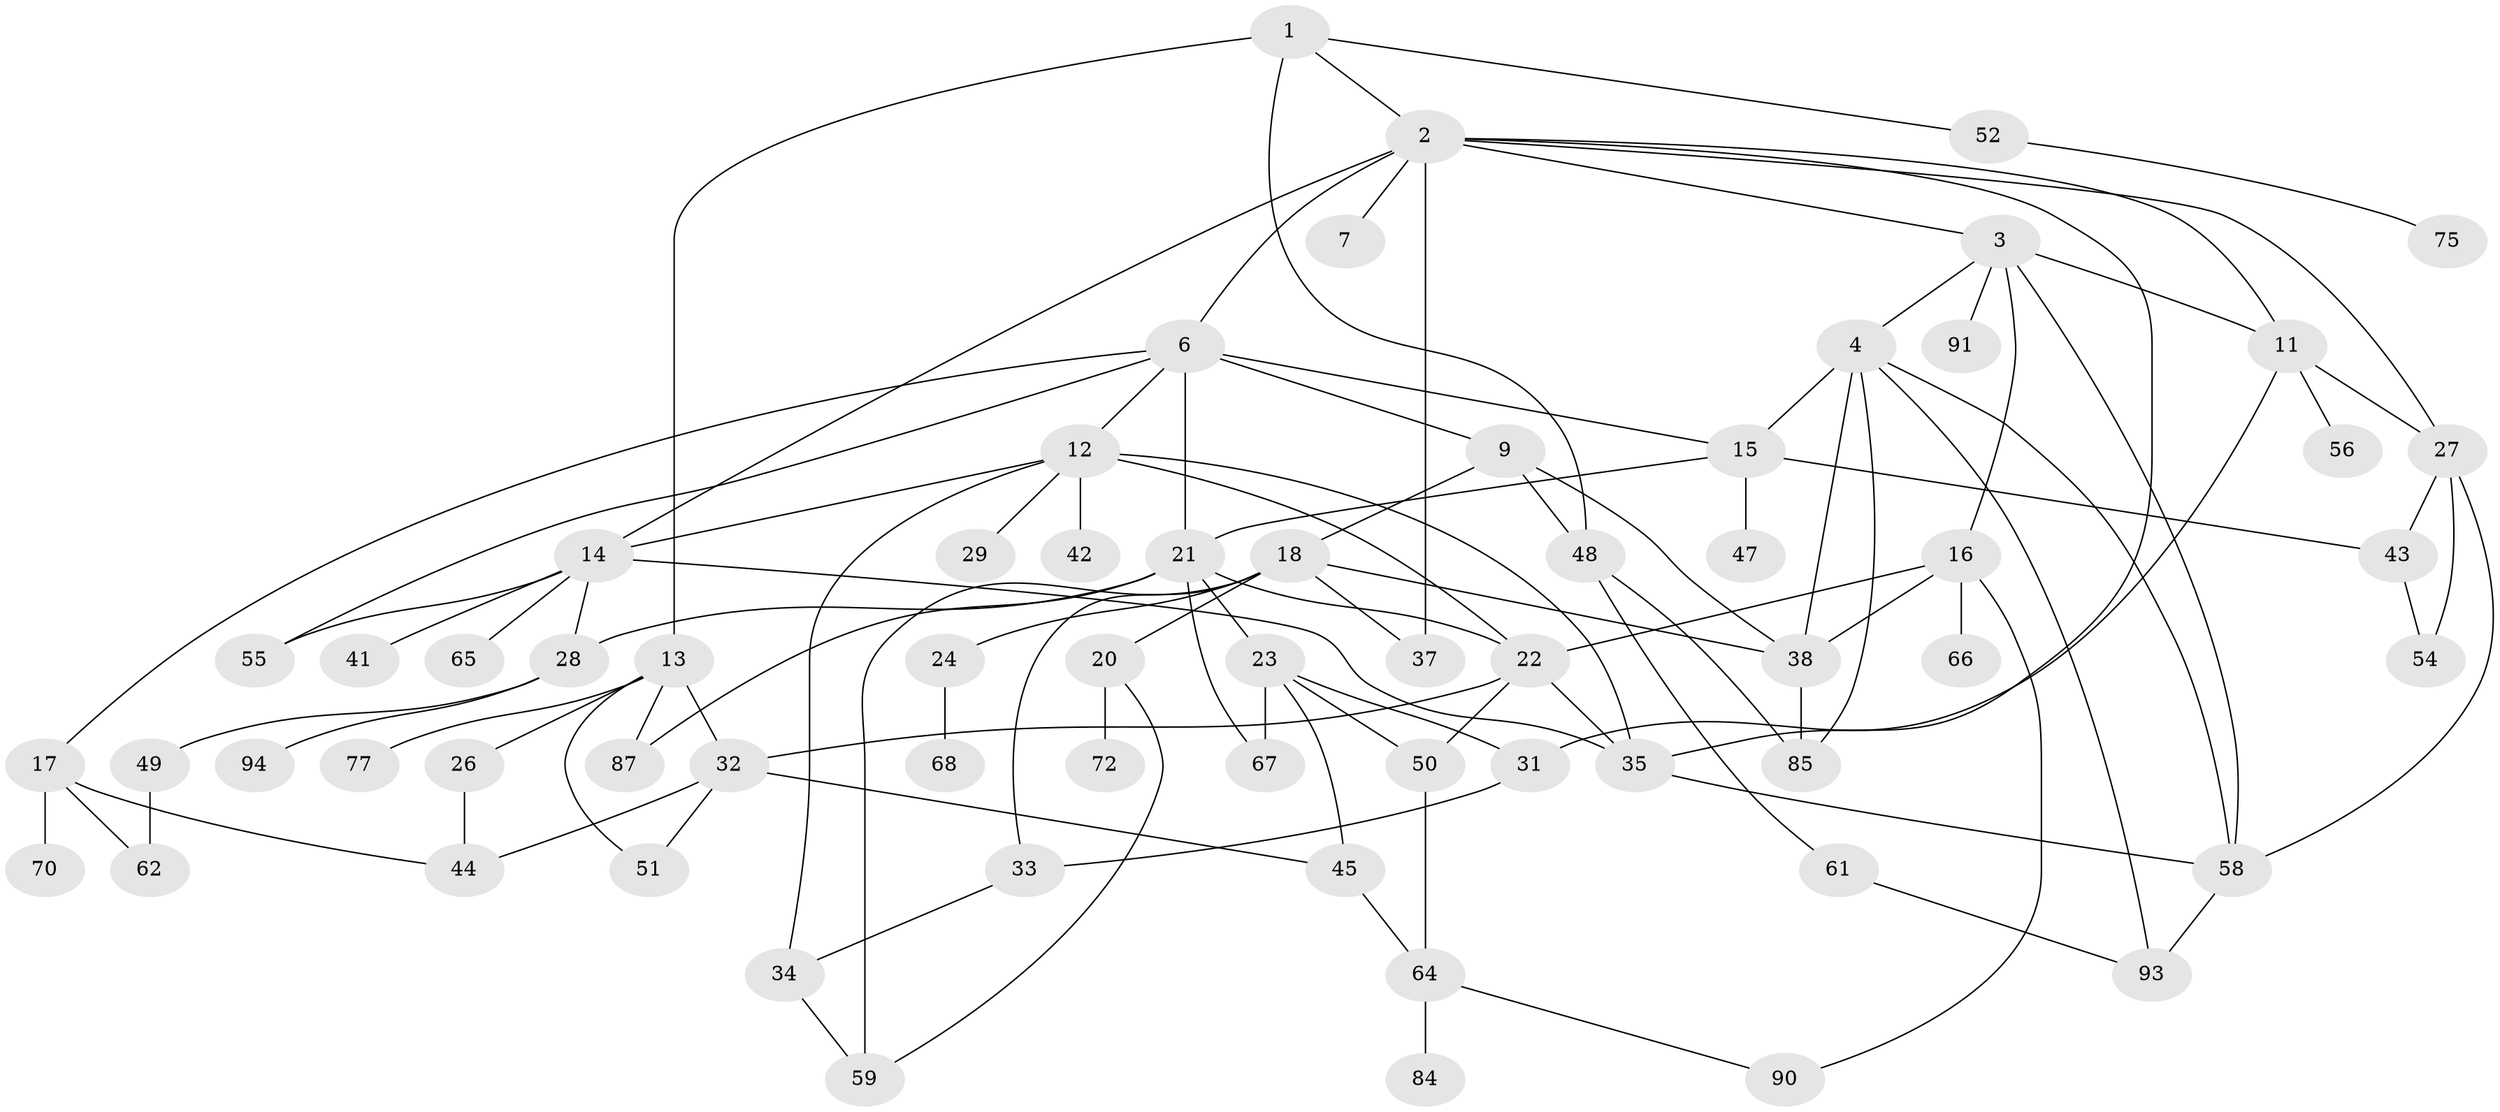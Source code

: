 // Generated by graph-tools (version 1.1) at 2025/51/02/27/25 19:51:38]
// undirected, 65 vertices, 106 edges
graph export_dot {
graph [start="1"]
  node [color=gray90,style=filled];
  1;
  2 [super="+5"];
  3 [super="+8"];
  4 [super="+92"];
  6 [super="+10"];
  7;
  9;
  11 [super="+46"];
  12 [super="+88"];
  13 [super="+63"];
  14 [super="+30"];
  15 [super="+36"];
  16 [super="+39"];
  17 [super="+53"];
  18 [super="+19"];
  20;
  21 [super="+73"];
  22 [super="+25"];
  23 [super="+40"];
  24;
  26;
  27;
  28;
  29;
  31;
  32 [super="+76"];
  33;
  34 [super="+83"];
  35 [super="+79"];
  37;
  38 [super="+82"];
  41;
  42 [super="+78"];
  43 [super="+80"];
  44 [super="+57"];
  45 [super="+69"];
  47;
  48 [super="+60"];
  49;
  50;
  51;
  52;
  54;
  55;
  56;
  58 [super="+86"];
  59;
  61 [super="+74"];
  62;
  64 [super="+71"];
  65;
  66;
  67 [super="+81"];
  68;
  70;
  72 [super="+89"];
  75;
  77;
  84;
  85;
  87;
  90;
  91;
  93;
  94;
  1 -- 2;
  1 -- 13;
  1 -- 52;
  1 -- 48;
  2 -- 3;
  2 -- 7;
  2 -- 35;
  2 -- 37;
  2 -- 6;
  2 -- 27;
  2 -- 11;
  2 -- 14;
  3 -- 4;
  3 -- 16;
  3 -- 11;
  3 -- 91;
  3 -- 58;
  4 -- 38;
  4 -- 93;
  4 -- 58;
  4 -- 85;
  4 -- 15;
  6 -- 9;
  6 -- 12;
  6 -- 17;
  6 -- 15;
  6 -- 21;
  6 -- 55;
  9 -- 18;
  9 -- 48;
  9 -- 38;
  11 -- 27;
  11 -- 31;
  11 -- 56;
  12 -- 22;
  12 -- 29;
  12 -- 42;
  12 -- 34;
  12 -- 14;
  12 -- 35;
  13 -- 26;
  13 -- 51;
  13 -- 87;
  13 -- 32;
  13 -- 77;
  14 -- 65;
  14 -- 35;
  14 -- 55;
  14 -- 41;
  14 -- 28;
  15 -- 47;
  15 -- 43;
  15 -- 21;
  16 -- 66;
  16 -- 90;
  16 -- 38;
  16 -- 22;
  17 -- 70;
  17 -- 62;
  17 -- 44;
  18 -- 20;
  18 -- 24;
  18 -- 33;
  18 -- 59;
  18 -- 37;
  18 -- 38;
  20 -- 72;
  20 -- 59;
  21 -- 23 [weight=2];
  21 -- 28;
  21 -- 67;
  21 -- 22;
  21 -- 87;
  22 -- 32;
  22 -- 50;
  22 -- 35;
  23 -- 50;
  23 -- 45;
  23 -- 31;
  23 -- 67;
  24 -- 68;
  26 -- 44;
  27 -- 43;
  27 -- 54;
  27 -- 58;
  28 -- 49;
  28 -- 94;
  31 -- 33;
  32 -- 44;
  32 -- 51;
  32 -- 45;
  33 -- 34;
  34 -- 59;
  35 -- 58;
  38 -- 85;
  43 -- 54;
  45 -- 64;
  48 -- 61;
  48 -- 85;
  49 -- 62;
  50 -- 64;
  52 -- 75;
  58 -- 93;
  61 -- 93;
  64 -- 90;
  64 -- 84;
}
